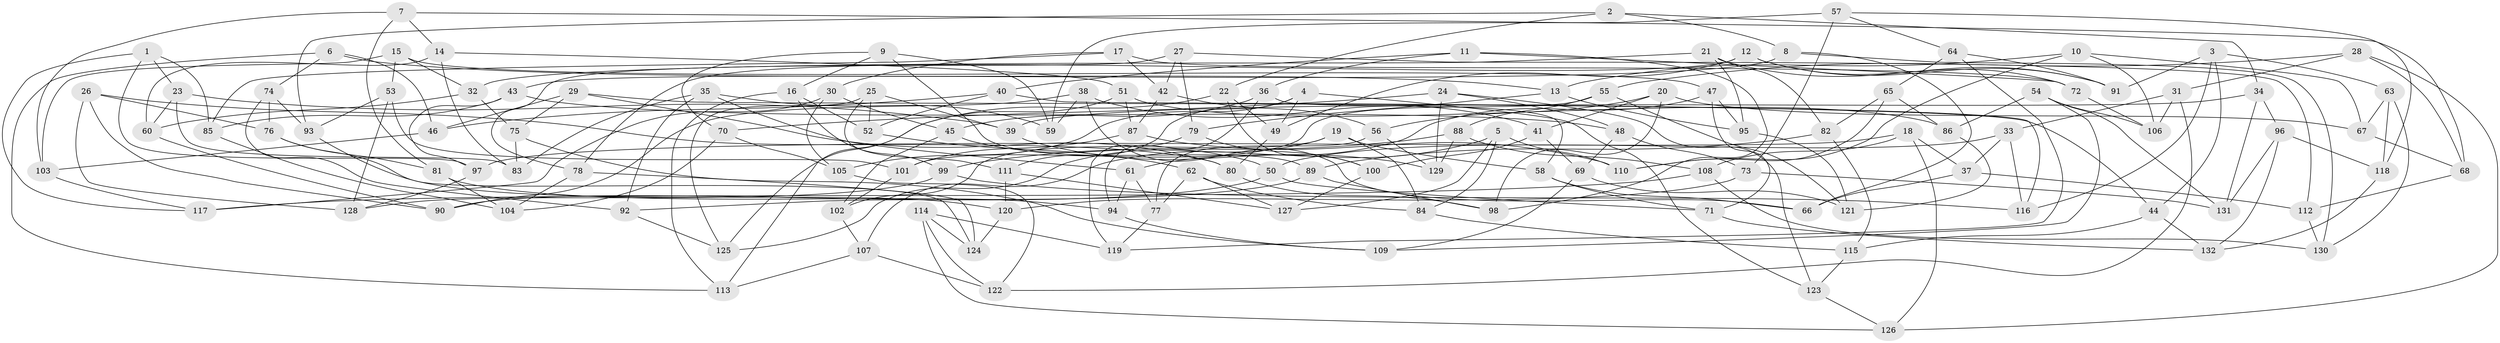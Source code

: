 // coarse degree distribution, {6: 0.5294117647058824, 4: 0.4470588235294118, 5: 0.023529411764705882}
// Generated by graph-tools (version 1.1) at 2025/42/03/06/25 10:42:18]
// undirected, 132 vertices, 264 edges
graph export_dot {
graph [start="1"]
  node [color=gray90,style=filled];
  1;
  2;
  3;
  4;
  5;
  6;
  7;
  8;
  9;
  10;
  11;
  12;
  13;
  14;
  15;
  16;
  17;
  18;
  19;
  20;
  21;
  22;
  23;
  24;
  25;
  26;
  27;
  28;
  29;
  30;
  31;
  32;
  33;
  34;
  35;
  36;
  37;
  38;
  39;
  40;
  41;
  42;
  43;
  44;
  45;
  46;
  47;
  48;
  49;
  50;
  51;
  52;
  53;
  54;
  55;
  56;
  57;
  58;
  59;
  60;
  61;
  62;
  63;
  64;
  65;
  66;
  67;
  68;
  69;
  70;
  71;
  72;
  73;
  74;
  75;
  76;
  77;
  78;
  79;
  80;
  81;
  82;
  83;
  84;
  85;
  86;
  87;
  88;
  89;
  90;
  91;
  92;
  93;
  94;
  95;
  96;
  97;
  98;
  99;
  100;
  101;
  102;
  103;
  104;
  105;
  106;
  107;
  108;
  109;
  110;
  111;
  112;
  113;
  114;
  115;
  116;
  117;
  118;
  119;
  120;
  121;
  122;
  123;
  124;
  125;
  126;
  127;
  128;
  129;
  130;
  131;
  132;
  1 -- 23;
  1 -- 97;
  1 -- 85;
  1 -- 117;
  2 -- 93;
  2 -- 8;
  2 -- 22;
  2 -- 34;
  3 -- 91;
  3 -- 63;
  3 -- 116;
  3 -- 44;
  4 -- 49;
  4 -- 111;
  4 -- 123;
  4 -- 105;
  5 -- 61;
  5 -- 110;
  5 -- 127;
  5 -- 84;
  6 -- 13;
  6 -- 74;
  6 -- 113;
  6 -- 46;
  7 -- 68;
  7 -- 81;
  7 -- 14;
  7 -- 103;
  8 -- 43;
  8 -- 130;
  8 -- 66;
  9 -- 89;
  9 -- 59;
  9 -- 70;
  9 -- 16;
  10 -- 13;
  10 -- 106;
  10 -- 67;
  10 -- 110;
  11 -- 36;
  11 -- 72;
  11 -- 40;
  11 -- 98;
  12 -- 49;
  12 -- 72;
  12 -- 78;
  12 -- 91;
  13 -- 95;
  13 -- 79;
  14 -- 60;
  14 -- 51;
  14 -- 83;
  15 -- 47;
  15 -- 53;
  15 -- 103;
  15 -- 32;
  16 -- 52;
  16 -- 99;
  16 -- 113;
  17 -- 42;
  17 -- 72;
  17 -- 30;
  17 -- 85;
  18 -- 37;
  18 -- 126;
  18 -- 97;
  18 -- 108;
  19 -- 125;
  19 -- 84;
  19 -- 58;
  19 -- 102;
  20 -- 41;
  20 -- 98;
  20 -- 67;
  20 -- 56;
  21 -- 95;
  21 -- 91;
  21 -- 82;
  21 -- 32;
  22 -- 49;
  22 -- 125;
  22 -- 100;
  23 -- 60;
  23 -- 39;
  23 -- 83;
  24 -- 70;
  24 -- 48;
  24 -- 129;
  24 -- 123;
  25 -- 39;
  25 -- 125;
  25 -- 111;
  25 -- 52;
  26 -- 90;
  26 -- 80;
  26 -- 76;
  26 -- 128;
  27 -- 78;
  27 -- 112;
  27 -- 79;
  27 -- 42;
  28 -- 31;
  28 -- 126;
  28 -- 55;
  28 -- 68;
  29 -- 44;
  29 -- 75;
  29 -- 46;
  29 -- 80;
  30 -- 117;
  30 -- 105;
  30 -- 45;
  31 -- 122;
  31 -- 33;
  31 -- 106;
  32 -- 75;
  32 -- 60;
  33 -- 116;
  33 -- 37;
  33 -- 50;
  34 -- 96;
  34 -- 131;
  34 -- 39;
  35 -- 83;
  35 -- 59;
  35 -- 92;
  35 -- 61;
  36 -- 45;
  36 -- 94;
  36 -- 58;
  37 -- 112;
  37 -- 66;
  38 -- 41;
  38 -- 90;
  38 -- 59;
  38 -- 66;
  39 -- 129;
  40 -- 52;
  40 -- 46;
  40 -- 116;
  41 -- 69;
  41 -- 100;
  42 -- 56;
  42 -- 87;
  43 -- 85;
  43 -- 97;
  43 -- 48;
  44 -- 115;
  44 -- 132;
  45 -- 50;
  45 -- 102;
  46 -- 103;
  47 -- 107;
  47 -- 95;
  47 -- 71;
  48 -- 69;
  48 -- 73;
  49 -- 80;
  50 -- 71;
  50 -- 90;
  51 -- 86;
  51 -- 113;
  51 -- 87;
  52 -- 62;
  53 -- 93;
  53 -- 128;
  53 -- 101;
  54 -- 106;
  54 -- 86;
  54 -- 109;
  54 -- 131;
  55 -- 101;
  55 -- 88;
  55 -- 121;
  56 -- 129;
  56 -- 77;
  57 -- 64;
  57 -- 73;
  57 -- 59;
  57 -- 118;
  58 -- 66;
  58 -- 71;
  60 -- 90;
  61 -- 77;
  61 -- 94;
  62 -- 77;
  62 -- 84;
  62 -- 127;
  63 -- 67;
  63 -- 130;
  63 -- 118;
  64 -- 119;
  64 -- 65;
  64 -- 91;
  65 -- 82;
  65 -- 110;
  65 -- 86;
  67 -- 68;
  68 -- 112;
  69 -- 109;
  69 -- 121;
  70 -- 105;
  70 -- 104;
  71 -- 132;
  72 -- 106;
  73 -- 131;
  73 -- 120;
  74 -- 76;
  74 -- 93;
  74 -- 92;
  75 -- 83;
  75 -- 109;
  76 -- 120;
  76 -- 81;
  77 -- 119;
  78 -- 124;
  78 -- 104;
  79 -- 100;
  79 -- 119;
  80 -- 98;
  81 -- 94;
  81 -- 104;
  82 -- 89;
  82 -- 115;
  84 -- 115;
  85 -- 104;
  86 -- 121;
  87 -- 110;
  87 -- 101;
  88 -- 129;
  88 -- 108;
  88 -- 99;
  89 -- 98;
  89 -- 92;
  92 -- 125;
  93 -- 124;
  94 -- 109;
  95 -- 121;
  96 -- 132;
  96 -- 131;
  96 -- 118;
  97 -- 128;
  99 -- 116;
  99 -- 128;
  100 -- 127;
  101 -- 102;
  102 -- 107;
  103 -- 117;
  105 -- 122;
  107 -- 113;
  107 -- 122;
  108 -- 130;
  108 -- 117;
  111 -- 127;
  111 -- 120;
  112 -- 130;
  114 -- 124;
  114 -- 122;
  114 -- 126;
  114 -- 119;
  115 -- 123;
  118 -- 132;
  120 -- 124;
  123 -- 126;
}
